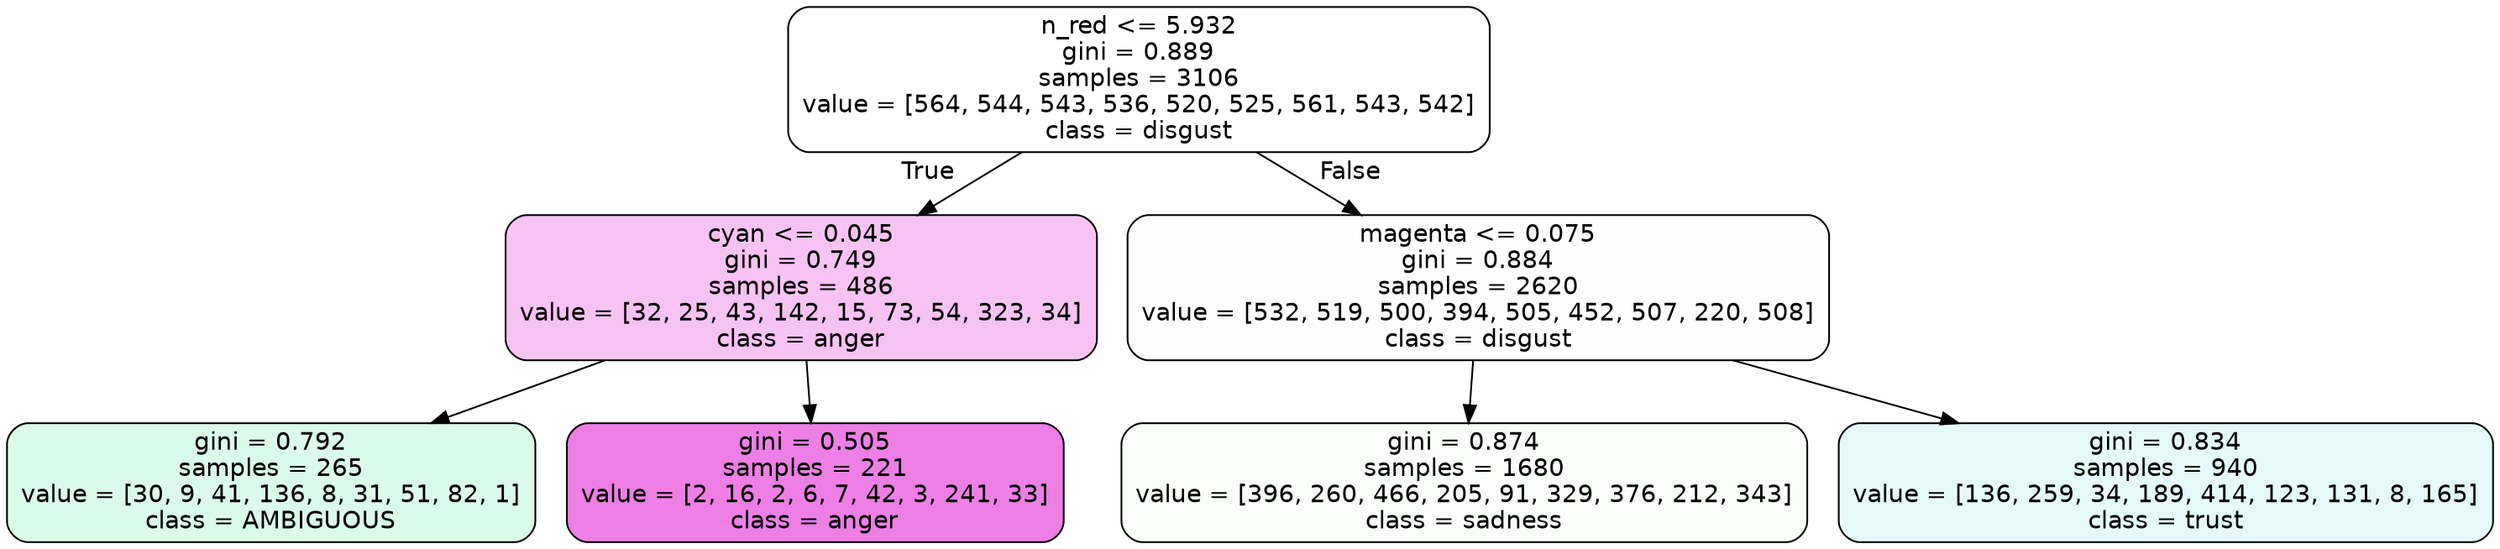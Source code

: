 digraph Tree {
node [shape=box, style="filled, rounded", color="black", fontname=helvetica] ;
edge [fontname=helvetica] ;
0 [label="n_red <= 5.932\ngini = 0.889\nsamples = 3106\nvalue = [564, 544, 543, 536, 520, 525, 561, 543, 542]\nclass = disgust", fillcolor="#e5813900"] ;
1 [label="cyan <= 0.045\ngini = 0.749\nsamples = 486\nvalue = [32, 25, 43, 142, 15, 73, 54, 323, 34]\nclass = anger", fillcolor="#e539d74d"] ;
0 -> 1 [labeldistance=2.5, labelangle=45, headlabel="True"] ;
2 [label="gini = 0.792\nsamples = 265\nvalue = [30, 9, 41, 136, 8, 31, 51, 82, 1]\nclass = AMBIGUOUS", fillcolor="#39e5812d"] ;
1 -> 2 ;
3 [label="gini = 0.505\nsamples = 221\nvalue = [2, 16, 2, 6, 7, 42, 3, 241, 33]\nclass = anger", fillcolor="#e539d7a4"] ;
1 -> 3 ;
4 [label="magenta <= 0.075\ngini = 0.884\nsamples = 2620\nvalue = [532, 519, 500, 394, 505, 452, 507, 220, 508]\nclass = disgust", fillcolor="#e5813901"] ;
0 -> 4 [labeldistance=2.5, labelangle=-45, headlabel="False"] ;
5 [label="gini = 0.874\nsamples = 1680\nvalue = [396, 260, 466, 205, 91, 329, 376, 212, 343]\nclass = sadness", fillcolor="#64e53908"] ;
4 -> 5 ;
6 [label="gini = 0.834\nsamples = 940\nvalue = [136, 259, 34, 189, 414, 123, 131, 8, 165]\nclass = trust", fillcolor="#39d7e521"] ;
4 -> 6 ;
}